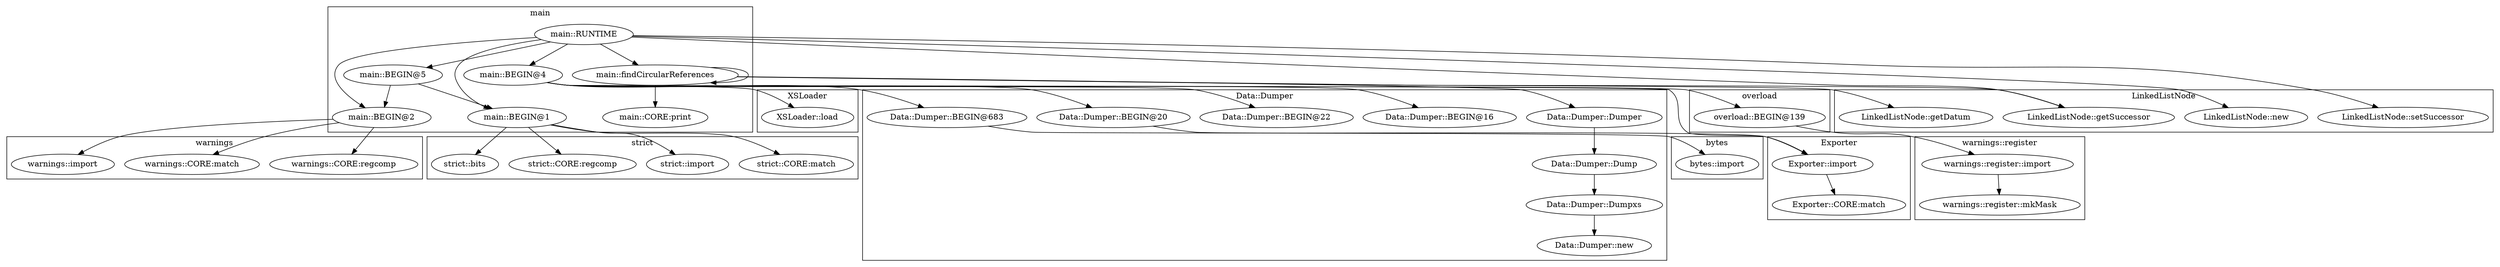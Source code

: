 digraph {
graph [overlap=false]
subgraph cluster_warnings {
	label="warnings";
	"warnings::CORE:regcomp";
	"warnings::CORE:match";
	"warnings::import";
}
subgraph cluster_XSLoader {
	label="XSLoader";
	"XSLoader::load";
}
subgraph cluster_bytes {
	label="bytes";
	"bytes::import";
}
subgraph cluster_Data_Dumper {
	label="Data::Dumper";
	"Data::Dumper::BEGIN@22";
	"Data::Dumper::BEGIN@16";
	"Data::Dumper::new";
	"Data::Dumper::Dump";
	"Data::Dumper::BEGIN@683";
	"Data::Dumper::Dumper";
	"Data::Dumper::Dumpxs";
	"Data::Dumper::BEGIN@20";
}
subgraph cluster_overload {
	label="overload";
	"overload::BEGIN@139";
}
subgraph cluster_Exporter {
	label="Exporter";
	"Exporter::import";
	"Exporter::CORE:match";
}
subgraph cluster_main {
	label="main";
	"main::BEGIN@2";
	"main::BEGIN@4";
	"main::BEGIN@1";
	"main::findCircularReferences";
	"main::RUNTIME";
	"main::BEGIN@5";
	"main::CORE:print";
}
subgraph cluster_strict {
	label="strict";
	"strict::import";
	"strict::CORE:regcomp";
	"strict::bits";
	"strict::CORE:match";
}
subgraph cluster_warnings_register {
	label="warnings::register";
	"warnings::register::mkMask";
	"warnings::register::import";
}
subgraph cluster_LinkedListNode {
	label="LinkedListNode";
	"LinkedListNode::getSuccessor";
	"LinkedListNode::getDatum";
	"LinkedListNode::setSuccessor";
	"LinkedListNode::new";
}
"main::BEGIN@4" -> "Data::Dumper::BEGIN@683";
"main::findCircularReferences" -> "Data::Dumper::Dumper";
"main::BEGIN@4" -> "Data::Dumper::BEGIN@22";
"main::findCircularReferences" -> "main::findCircularReferences";
"main::RUNTIME" -> "main::findCircularReferences";
"main::BEGIN@1" -> "strict::CORE:match";
"main::BEGIN@4" -> "Data::Dumper::BEGIN@20";
"Data::Dumper::BEGIN@683" -> "bytes::import";
"Exporter::import" -> "Exporter::CORE:match";
"main::BEGIN@1" -> "strict::bits";
"main::BEGIN@4" -> "Exporter::import";
"Data::Dumper::BEGIN@20" -> "Exporter::import";
"main::BEGIN@5" -> "main::BEGIN@2";
"main::RUNTIME" -> "main::BEGIN@2";
"main::findCircularReferences" -> "main::CORE:print";
"main::BEGIN@2" -> "warnings::CORE:match";
"main::findCircularReferences" -> "LinkedListNode::getSuccessor";
"main::RUNTIME" -> "LinkedListNode::getSuccessor";
"main::BEGIN@1" -> "strict::CORE:regcomp";
"Data::Dumper::Dump" -> "Data::Dumper::Dumpxs";
"main::BEGIN@4" -> "XSLoader::load";
"main::RUNTIME" -> "main::BEGIN@5";
"main::RUNTIME" -> "LinkedListNode::setSuccessor";
"main::RUNTIME" -> "LinkedListNode::new";
"warnings::register::import" -> "warnings::register::mkMask";
"Data::Dumper::Dumper" -> "Data::Dumper::Dump";
"main::BEGIN@5" -> "main::BEGIN@1";
"main::RUNTIME" -> "main::BEGIN@1";
"main::BEGIN@2" -> "warnings::import";
"main::BEGIN@4" -> "Data::Dumper::BEGIN@16";
"main::BEGIN@2" -> "warnings::CORE:regcomp";
"Data::Dumper::Dumpxs" -> "Data::Dumper::new";
"main::BEGIN@1" -> "strict::import";
"main::RUNTIME" -> "main::BEGIN@4";
"main::findCircularReferences" -> "LinkedListNode::getDatum";
"main::BEGIN@4" -> "overload::BEGIN@139";
"overload::BEGIN@139" -> "warnings::register::import";
}
